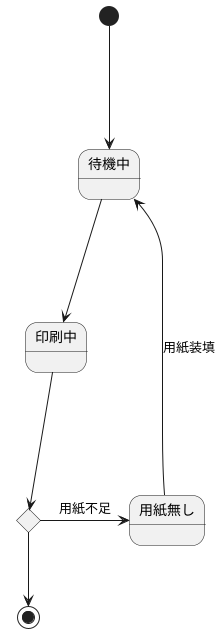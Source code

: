 @startuml プリンタ
' left to right direction
[*] ---> 待機中
待機中 ---> 印刷中
state c <<choice>>
印刷中 ---> c
c --> [*]
c -right-> 用紙無し : 用紙不足
用紙無し -left-> 待機中: 用紙装填
@enduml